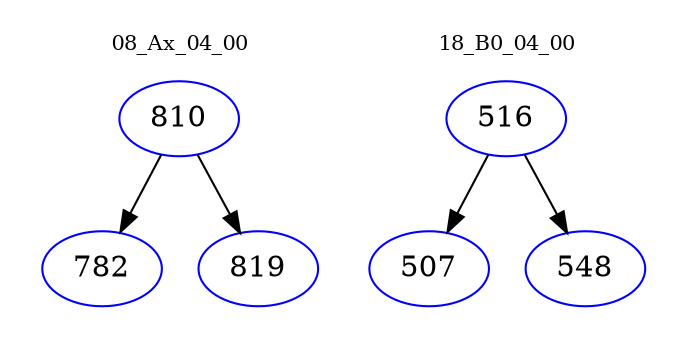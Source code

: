 digraph{
subgraph cluster_0 {
color = white
label = "08_Ax_04_00";
fontsize=10;
T0_810 [label="810", color="blue"]
T0_810 -> T0_782 [color="black"]
T0_782 [label="782", color="blue"]
T0_810 -> T0_819 [color="black"]
T0_819 [label="819", color="blue"]
}
subgraph cluster_1 {
color = white
label = "18_B0_04_00";
fontsize=10;
T1_516 [label="516", color="blue"]
T1_516 -> T1_507 [color="black"]
T1_507 [label="507", color="blue"]
T1_516 -> T1_548 [color="black"]
T1_548 [label="548", color="blue"]
}
}
